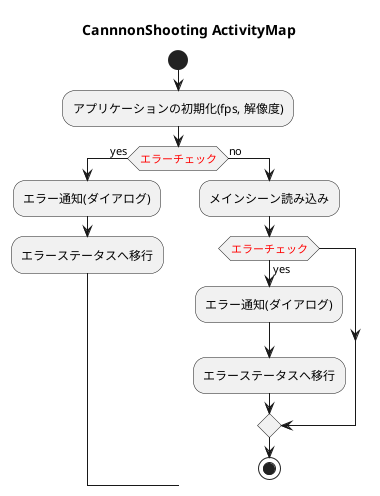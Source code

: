 @startuml CannnonShooting ActivityMap
Title CannnonShooting ActivityMap

/'処理順のメモ
1  リソースの読み込み
2  エラーチェック
3  アプリケーションの立ち上げ(初期化)
4  エラーチェック
5  スタート画面へ移行
6  スタートシーンの初期化
7  エラーチェック
8  待機
9  スタートボタンが呼ばれた来夏の処理を走らせる
10 ロード画面を表示
11 リソースの読み込み・メモリに載せる
12 エラーチェック
13 メインシーンの初期化
14 エラーチェック
15 制限時間カウント開始

-------------制限時間終了まで以下コマンドベースで駆動----------------
移動ボタンが押されたら大砲の弾を動かす
発射ボタンが押されたら大砲を生成する
→ 生成された大砲の弾は決まった方向へ飛んでいく

大砲の弾と敵の衝突判定
→ 爆発エフェクト
→ 衝突したら敵のHPを減らす

エラーチェック 
yes エラーダイアログを出して更新停止 スタートメニュー画面へ移行
no そのまま処理を続行
'/
'=================================================================
start
:アプリケーションの初期化(fps, 解像度);
if(<color:red>エラーチェック) then(yes)
    :エラー通知(ダイアログ);
    :エラーステータスへ移行;
else (no)
    :メインシーン読み込み;

    if(<color:red>エラーチェック)then(yes)
    :エラー通知(ダイアログ);
    :エラーステータスへ移行;
endif

stop
'================================================================

@enduml